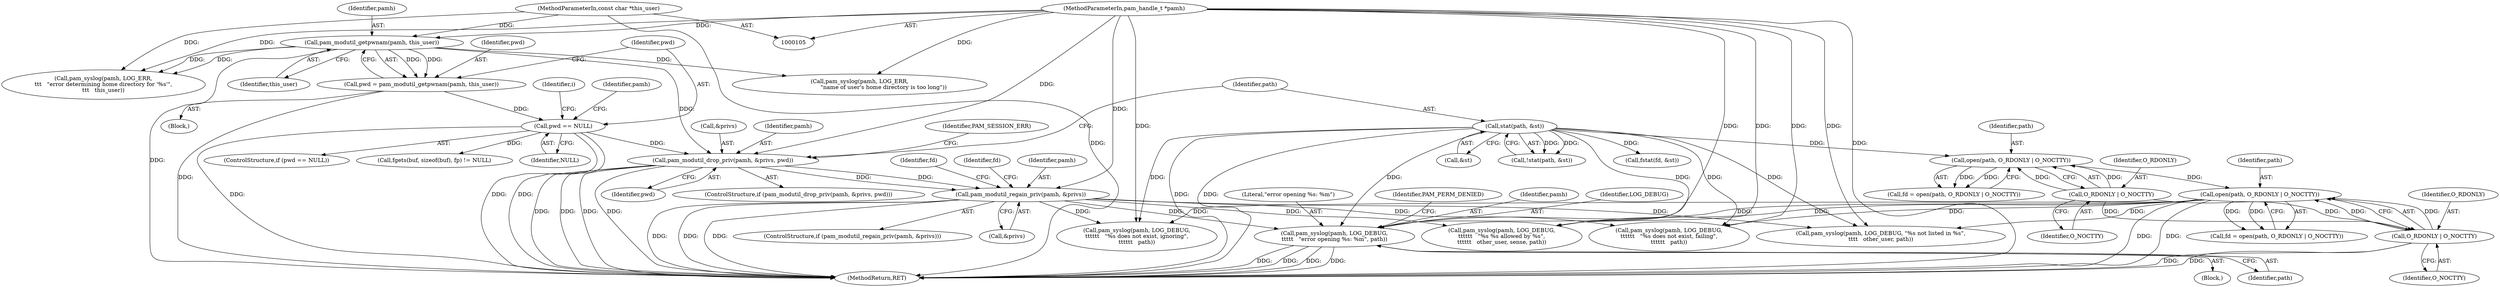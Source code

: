 digraph "0_altlinux_843807a3a90f52e7538be756616510730a24739a@API" {
"1000371" [label="(Call,pam_syslog(pamh, LOG_DEBUG,\n\t\t\t\t\t   \"error opening %s: %m\", path))"];
"1000216" [label="(Call,pam_modutil_regain_priv(pamh, &privs))"];
"1000175" [label="(Call,pam_modutil_drop_priv(pamh, &privs, pwd))"];
"1000130" [label="(Call,pam_modutil_getpwnam(pamh, this_user))"];
"1000106" [label="(MethodParameterIn,pam_handle_t *pamh)"];
"1000108" [label="(MethodParameterIn,const char *this_user)"];
"1000134" [label="(Call,pwd == NULL)"];
"1000128" [label="(Call,pwd = pam_modutil_getpwnam(pamh, this_user))"];
"1000184" [label="(Call,stat(path, &st))"];
"1000207" [label="(Call,open(path, O_RDONLY | O_NOCTTY))"];
"1000200" [label="(Call,open(path, O_RDONLY | O_NOCTTY))"];
"1000202" [label="(Call,O_RDONLY | O_NOCTTY)"];
"1000209" [label="(Call,O_RDONLY | O_NOCTTY)"];
"1000179" [label="(Identifier,pwd)"];
"1000215" [label="(ControlStructure,if (pam_modutil_regain_priv(pamh, &privs)))"];
"1000203" [label="(Identifier,O_RDONLY)"];
"1000185" [label="(Identifier,path)"];
"1000139" [label="(Identifier,pamh)"];
"1000138" [label="(Call,pam_syslog(pamh, LOG_ERR,\n\t\t\t   \"error determining home directory for '%s'\",\n\t\t\t   this_user))"];
"1000231" [label="(Identifier,fd)"];
"1000218" [label="(Call,&privs)"];
"1000208" [label="(Identifier,path)"];
"1000168" [label="(Call,pam_syslog(pamh, LOG_ERR,\n                           \"name of user's home directory is too long\"))"];
"1000136" [label="(Identifier,NULL)"];
"1000177" [label="(Call,&privs)"];
"1000377" [label="(Identifier,PAM_PERM_DENIED)"];
"1000236" [label="(Call,fstat(fd, &st))"];
"1000108" [label="(MethodParameterIn,const char *this_user)"];
"1000210" [label="(Identifier,O_RDONLY)"];
"1000372" [label="(Identifier,pamh)"];
"1000133" [label="(ControlStructure,if (pwd == NULL))"];
"1000216" [label="(Call,pam_modutil_regain_priv(pamh, &privs))"];
"1000131" [label="(Identifier,pamh)"];
"1000200" [label="(Call,open(path, O_RDONLY | O_NOCTTY))"];
"1000207" [label="(Call,open(path, O_RDONLY | O_NOCTTY))"];
"1000174" [label="(ControlStructure,if (pam_modutil_drop_priv(pamh, &privs, pwd)))"];
"1000360" [label="(Call,pam_syslog(pamh, LOG_DEBUG,\n\t\t\t\t\t\t   \"%s does not exist, failing\",\n\t\t\t\t\t\t   path))"];
"1000130" [label="(Call,pam_modutil_getpwnam(pamh, this_user))"];
"1000128" [label="(Call,pwd = pam_modutil_getpwnam(pamh, this_user))"];
"1000132" [label="(Identifier,this_user)"];
"1000202" [label="(Call,O_RDONLY | O_NOCTTY)"];
"1000309" [label="(Call,pam_syslog(pamh, LOG_DEBUG,\n\t\t\t\t\t\t   \"%s %s allowed by %s\",\n\t\t\t\t\t\t   other_user, sense, path))"];
"1000370" [label="(Block,)"];
"1000217" [label="(Identifier,pamh)"];
"1000176" [label="(Identifier,pamh)"];
"1000205" [label="(Call,fd = open(path, O_RDONLY | O_NOCTTY))"];
"1000258" [label="(Call,fgets(buf, sizeof(buf), fp) != NULL)"];
"1000371" [label="(Call,pam_syslog(pamh, LOG_DEBUG,\n\t\t\t\t\t   \"error opening %s: %m\", path))"];
"1000129" [label="(Identifier,pwd)"];
"1000350" [label="(Call,pam_syslog(pamh, LOG_DEBUG,\n\t\t\t\t\t\t   \"%s does not exist, ignoring\",\n\t\t\t\t\t\t   path))"];
"1000211" [label="(Identifier,O_NOCTTY)"];
"1000373" [label="(Identifier,LOG_DEBUG)"];
"1000146" [label="(Identifier,i)"];
"1000181" [label="(Identifier,PAM_SESSION_ERR)"];
"1000209" [label="(Call,O_RDONLY | O_NOCTTY)"];
"1000223" [label="(Identifier,fd)"];
"1000323" [label="(Call,pam_syslog(pamh, LOG_DEBUG, \"%s not listed in %s\",\n\t\t\t\t   other_user, path))"];
"1000375" [label="(Identifier,path)"];
"1000374" [label="(Literal,\"error opening %s: %m\")"];
"1000134" [label="(Call,pwd == NULL)"];
"1000112" [label="(Block,)"];
"1000201" [label="(Identifier,path)"];
"1000378" [label="(MethodReturn,RET)"];
"1000135" [label="(Identifier,pwd)"];
"1000204" [label="(Identifier,O_NOCTTY)"];
"1000106" [label="(MethodParameterIn,pam_handle_t *pamh)"];
"1000184" [label="(Call,stat(path, &st))"];
"1000183" [label="(Call,!stat(path, &st))"];
"1000198" [label="(Call,fd = open(path, O_RDONLY | O_NOCTTY))"];
"1000175" [label="(Call,pam_modutil_drop_priv(pamh, &privs, pwd))"];
"1000186" [label="(Call,&st)"];
"1000371" -> "1000370"  [label="AST: "];
"1000371" -> "1000375"  [label="CFG: "];
"1000372" -> "1000371"  [label="AST: "];
"1000373" -> "1000371"  [label="AST: "];
"1000374" -> "1000371"  [label="AST: "];
"1000375" -> "1000371"  [label="AST: "];
"1000377" -> "1000371"  [label="CFG: "];
"1000371" -> "1000378"  [label="DDG: "];
"1000371" -> "1000378"  [label="DDG: "];
"1000371" -> "1000378"  [label="DDG: "];
"1000371" -> "1000378"  [label="DDG: "];
"1000216" -> "1000371"  [label="DDG: "];
"1000106" -> "1000371"  [label="DDG: "];
"1000184" -> "1000371"  [label="DDG: "];
"1000207" -> "1000371"  [label="DDG: "];
"1000216" -> "1000215"  [label="AST: "];
"1000216" -> "1000218"  [label="CFG: "];
"1000217" -> "1000216"  [label="AST: "];
"1000218" -> "1000216"  [label="AST: "];
"1000223" -> "1000216"  [label="CFG: "];
"1000231" -> "1000216"  [label="CFG: "];
"1000216" -> "1000378"  [label="DDG: "];
"1000216" -> "1000378"  [label="DDG: "];
"1000216" -> "1000378"  [label="DDG: "];
"1000175" -> "1000216"  [label="DDG: "];
"1000175" -> "1000216"  [label="DDG: "];
"1000106" -> "1000216"  [label="DDG: "];
"1000216" -> "1000309"  [label="DDG: "];
"1000216" -> "1000323"  [label="DDG: "];
"1000216" -> "1000350"  [label="DDG: "];
"1000216" -> "1000360"  [label="DDG: "];
"1000175" -> "1000174"  [label="AST: "];
"1000175" -> "1000179"  [label="CFG: "];
"1000176" -> "1000175"  [label="AST: "];
"1000177" -> "1000175"  [label="AST: "];
"1000179" -> "1000175"  [label="AST: "];
"1000181" -> "1000175"  [label="CFG: "];
"1000185" -> "1000175"  [label="CFG: "];
"1000175" -> "1000378"  [label="DDG: "];
"1000175" -> "1000378"  [label="DDG: "];
"1000175" -> "1000378"  [label="DDG: "];
"1000175" -> "1000378"  [label="DDG: "];
"1000130" -> "1000175"  [label="DDG: "];
"1000106" -> "1000175"  [label="DDG: "];
"1000134" -> "1000175"  [label="DDG: "];
"1000130" -> "1000128"  [label="AST: "];
"1000130" -> "1000132"  [label="CFG: "];
"1000131" -> "1000130"  [label="AST: "];
"1000132" -> "1000130"  [label="AST: "];
"1000128" -> "1000130"  [label="CFG: "];
"1000130" -> "1000378"  [label="DDG: "];
"1000130" -> "1000128"  [label="DDG: "];
"1000130" -> "1000128"  [label="DDG: "];
"1000106" -> "1000130"  [label="DDG: "];
"1000108" -> "1000130"  [label="DDG: "];
"1000130" -> "1000138"  [label="DDG: "];
"1000130" -> "1000138"  [label="DDG: "];
"1000130" -> "1000168"  [label="DDG: "];
"1000106" -> "1000105"  [label="AST: "];
"1000106" -> "1000378"  [label="DDG: "];
"1000106" -> "1000138"  [label="DDG: "];
"1000106" -> "1000168"  [label="DDG: "];
"1000106" -> "1000309"  [label="DDG: "];
"1000106" -> "1000323"  [label="DDG: "];
"1000106" -> "1000350"  [label="DDG: "];
"1000106" -> "1000360"  [label="DDG: "];
"1000108" -> "1000105"  [label="AST: "];
"1000108" -> "1000378"  [label="DDG: "];
"1000108" -> "1000138"  [label="DDG: "];
"1000134" -> "1000133"  [label="AST: "];
"1000134" -> "1000136"  [label="CFG: "];
"1000135" -> "1000134"  [label="AST: "];
"1000136" -> "1000134"  [label="AST: "];
"1000139" -> "1000134"  [label="CFG: "];
"1000146" -> "1000134"  [label="CFG: "];
"1000134" -> "1000378"  [label="DDG: "];
"1000134" -> "1000378"  [label="DDG: "];
"1000134" -> "1000378"  [label="DDG: "];
"1000128" -> "1000134"  [label="DDG: "];
"1000134" -> "1000258"  [label="DDG: "];
"1000128" -> "1000112"  [label="AST: "];
"1000129" -> "1000128"  [label="AST: "];
"1000135" -> "1000128"  [label="CFG: "];
"1000128" -> "1000378"  [label="DDG: "];
"1000184" -> "1000183"  [label="AST: "];
"1000184" -> "1000186"  [label="CFG: "];
"1000185" -> "1000184"  [label="AST: "];
"1000186" -> "1000184"  [label="AST: "];
"1000183" -> "1000184"  [label="CFG: "];
"1000184" -> "1000378"  [label="DDG: "];
"1000184" -> "1000378"  [label="DDG: "];
"1000184" -> "1000183"  [label="DDG: "];
"1000184" -> "1000183"  [label="DDG: "];
"1000184" -> "1000200"  [label="DDG: "];
"1000184" -> "1000236"  [label="DDG: "];
"1000184" -> "1000309"  [label="DDG: "];
"1000184" -> "1000323"  [label="DDG: "];
"1000184" -> "1000350"  [label="DDG: "];
"1000184" -> "1000360"  [label="DDG: "];
"1000207" -> "1000205"  [label="AST: "];
"1000207" -> "1000209"  [label="CFG: "];
"1000208" -> "1000207"  [label="AST: "];
"1000209" -> "1000207"  [label="AST: "];
"1000205" -> "1000207"  [label="CFG: "];
"1000207" -> "1000378"  [label="DDG: "];
"1000207" -> "1000378"  [label="DDG: "];
"1000207" -> "1000205"  [label="DDG: "];
"1000207" -> "1000205"  [label="DDG: "];
"1000200" -> "1000207"  [label="DDG: "];
"1000209" -> "1000207"  [label="DDG: "];
"1000209" -> "1000207"  [label="DDG: "];
"1000207" -> "1000309"  [label="DDG: "];
"1000207" -> "1000323"  [label="DDG: "];
"1000207" -> "1000350"  [label="DDG: "];
"1000207" -> "1000360"  [label="DDG: "];
"1000200" -> "1000198"  [label="AST: "];
"1000200" -> "1000202"  [label="CFG: "];
"1000201" -> "1000200"  [label="AST: "];
"1000202" -> "1000200"  [label="AST: "];
"1000198" -> "1000200"  [label="CFG: "];
"1000200" -> "1000198"  [label="DDG: "];
"1000200" -> "1000198"  [label="DDG: "];
"1000202" -> "1000200"  [label="DDG: "];
"1000202" -> "1000200"  [label="DDG: "];
"1000202" -> "1000204"  [label="CFG: "];
"1000203" -> "1000202"  [label="AST: "];
"1000204" -> "1000202"  [label="AST: "];
"1000202" -> "1000209"  [label="DDG: "];
"1000202" -> "1000209"  [label="DDG: "];
"1000209" -> "1000211"  [label="CFG: "];
"1000210" -> "1000209"  [label="AST: "];
"1000211" -> "1000209"  [label="AST: "];
"1000209" -> "1000378"  [label="DDG: "];
"1000209" -> "1000378"  [label="DDG: "];
}
